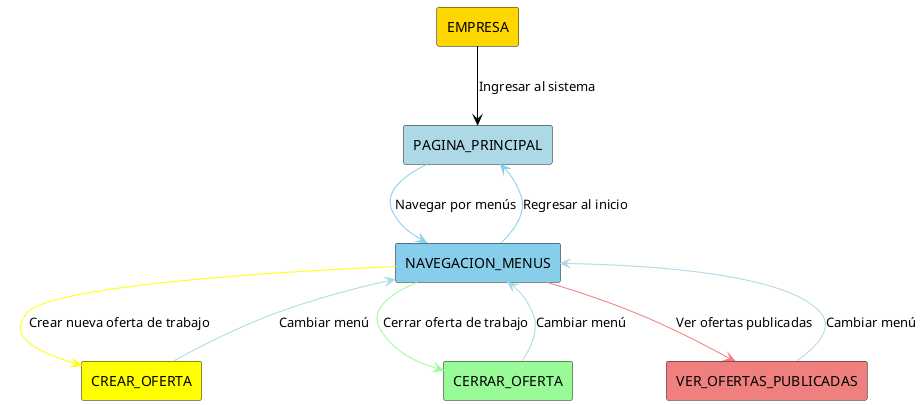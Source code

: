 @startuml EmpresaContextDiagram

!define RECTANGLE(x) rectangle x

RECTANGLE(EMPRESA) #Gold
RECTANGLE(PAGINA_PRINCIPAL) #LightBlue
RECTANGLE(NAVEGACION_MENUS) #SkyBlue

' Menús y casos de uso
RECTANGLE(CREAR_OFERTA) #Yellow
RECTANGLE(CERRAR_OFERTA) #PaleGreen
RECTANGLE(VER_OFERTAS_PUBLICADAS) #LightCoral

' Relaciones principales (Inicio de sesión y navegación)
EMPRESA -[#Black]-> PAGINA_PRINCIPAL : Ingresar al sistema
PAGINA_PRINCIPAL -[#SkyBlue]-> NAVEGACION_MENUS : Navegar por menús
NAVEGACION_MENUS -[#SkyBlue]-> PAGINA_PRINCIPAL : Regresar al inicio

' Acciones específicas de la empresa
NAVEGACION_MENUS -[#Yellow]-> CREAR_OFERTA : Crear nueva oferta de trabajo
NAVEGACION_MENUS -[#PaleGreen]-> CERRAR_OFERTA : Cerrar oferta de trabajo
NAVEGACION_MENUS -[#LightCoral]-> VER_OFERTAS_PUBLICADAS : Ver ofertas publicadas

' Navegación entre menús y regreso al inicio
CREAR_OFERTA -[#LightBlue]-> NAVEGACION_MENUS : Cambiar menú
CERRAR_OFERTA -[#LightBlue]-> NAVEGACION_MENUS : Cambiar menú
VER_OFERTAS_PUBLICADAS -[#LightBlue]-> NAVEGACION_MENUS : Cambiar menú

@enduml
